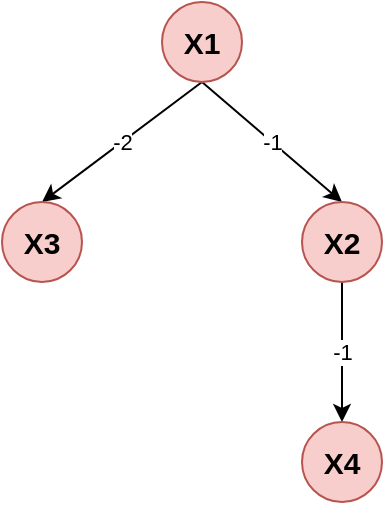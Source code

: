 <mxfile version="12.9.14" type="device"><diagram id="iNhhkC84KF8oIv-khq14" name="Page-1"><mxGraphModel dx="1422" dy="714" grid="1" gridSize="10" guides="1" tooltips="1" connect="1" arrows="1" fold="1" page="1" pageScale="1" pageWidth="827" pageHeight="1169" math="0" shadow="0"><root><mxCell id="0"/><mxCell id="1" parent="0"/><mxCell id="3APgRL1ghpyCluQDjP5t-21" value="-2" style="edgeStyle=none;rounded=0;orthogonalLoop=1;jettySize=auto;html=1;exitX=0.5;exitY=1;exitDx=0;exitDy=0;entryX=0.5;entryY=0;entryDx=0;entryDy=0;" edge="1" parent="1" source="5O8TvY5DRP9L5428elmU-3" target="5O8TvY5DRP9L5428elmU-16"><mxGeometry relative="1" as="geometry"/></mxCell><mxCell id="3APgRL1ghpyCluQDjP5t-22" value="-1" style="edgeStyle=none;rounded=0;orthogonalLoop=1;jettySize=auto;html=1;exitX=0.5;exitY=1;exitDx=0;exitDy=0;entryX=0.5;entryY=0;entryDx=0;entryDy=0;" edge="1" parent="1" source="5O8TvY5DRP9L5428elmU-3" target="5O8TvY5DRP9L5428elmU-15"><mxGeometry relative="1" as="geometry"/></mxCell><mxCell id="5O8TvY5DRP9L5428elmU-3" value="&lt;span style=&quot;font-size: 15px&quot;&gt;&lt;b&gt;X1&lt;/b&gt;&lt;/span&gt;" style="ellipse;whiteSpace=wrap;html=1;aspect=fixed;fillColor=#f8cecc;strokeColor=#b85450;" parent="1" vertex="1"><mxGeometry x="160" y="70" width="40" height="40" as="geometry"/></mxCell><mxCell id="3APgRL1ghpyCluQDjP5t-23" value="-1" style="edgeStyle=none;rounded=0;orthogonalLoop=1;jettySize=auto;html=1;exitX=0.5;exitY=1;exitDx=0;exitDy=0;" edge="1" parent="1" source="5O8TvY5DRP9L5428elmU-15" target="5O8TvY5DRP9L5428elmU-17"><mxGeometry relative="1" as="geometry"/></mxCell><mxCell id="5O8TvY5DRP9L5428elmU-15" value="&lt;span style=&quot;font-size: 15px&quot;&gt;&lt;b&gt;X2&lt;/b&gt;&lt;/span&gt;" style="ellipse;whiteSpace=wrap;html=1;aspect=fixed;fillColor=#f8cecc;strokeColor=#b85450;" parent="1" vertex="1"><mxGeometry x="230" y="170" width="40" height="40" as="geometry"/></mxCell><mxCell id="5O8TvY5DRP9L5428elmU-16" value="&lt;span style=&quot;font-size: 15px&quot;&gt;&lt;b&gt;X3&lt;/b&gt;&lt;/span&gt;" style="ellipse;whiteSpace=wrap;html=1;aspect=fixed;fillColor=#f8cecc;strokeColor=#b85450;" parent="1" vertex="1"><mxGeometry x="80" y="170" width="40" height="40" as="geometry"/></mxCell><mxCell id="5O8TvY5DRP9L5428elmU-17" value="&lt;span style=&quot;font-size: 15px&quot;&gt;&lt;b&gt;X4&lt;/b&gt;&lt;/span&gt;" style="ellipse;whiteSpace=wrap;html=1;aspect=fixed;fillColor=#f8cecc;strokeColor=#b85450;" parent="1" vertex="1"><mxGeometry x="230" y="280" width="40" height="40" as="geometry"/></mxCell></root></mxGraphModel></diagram></mxfile>